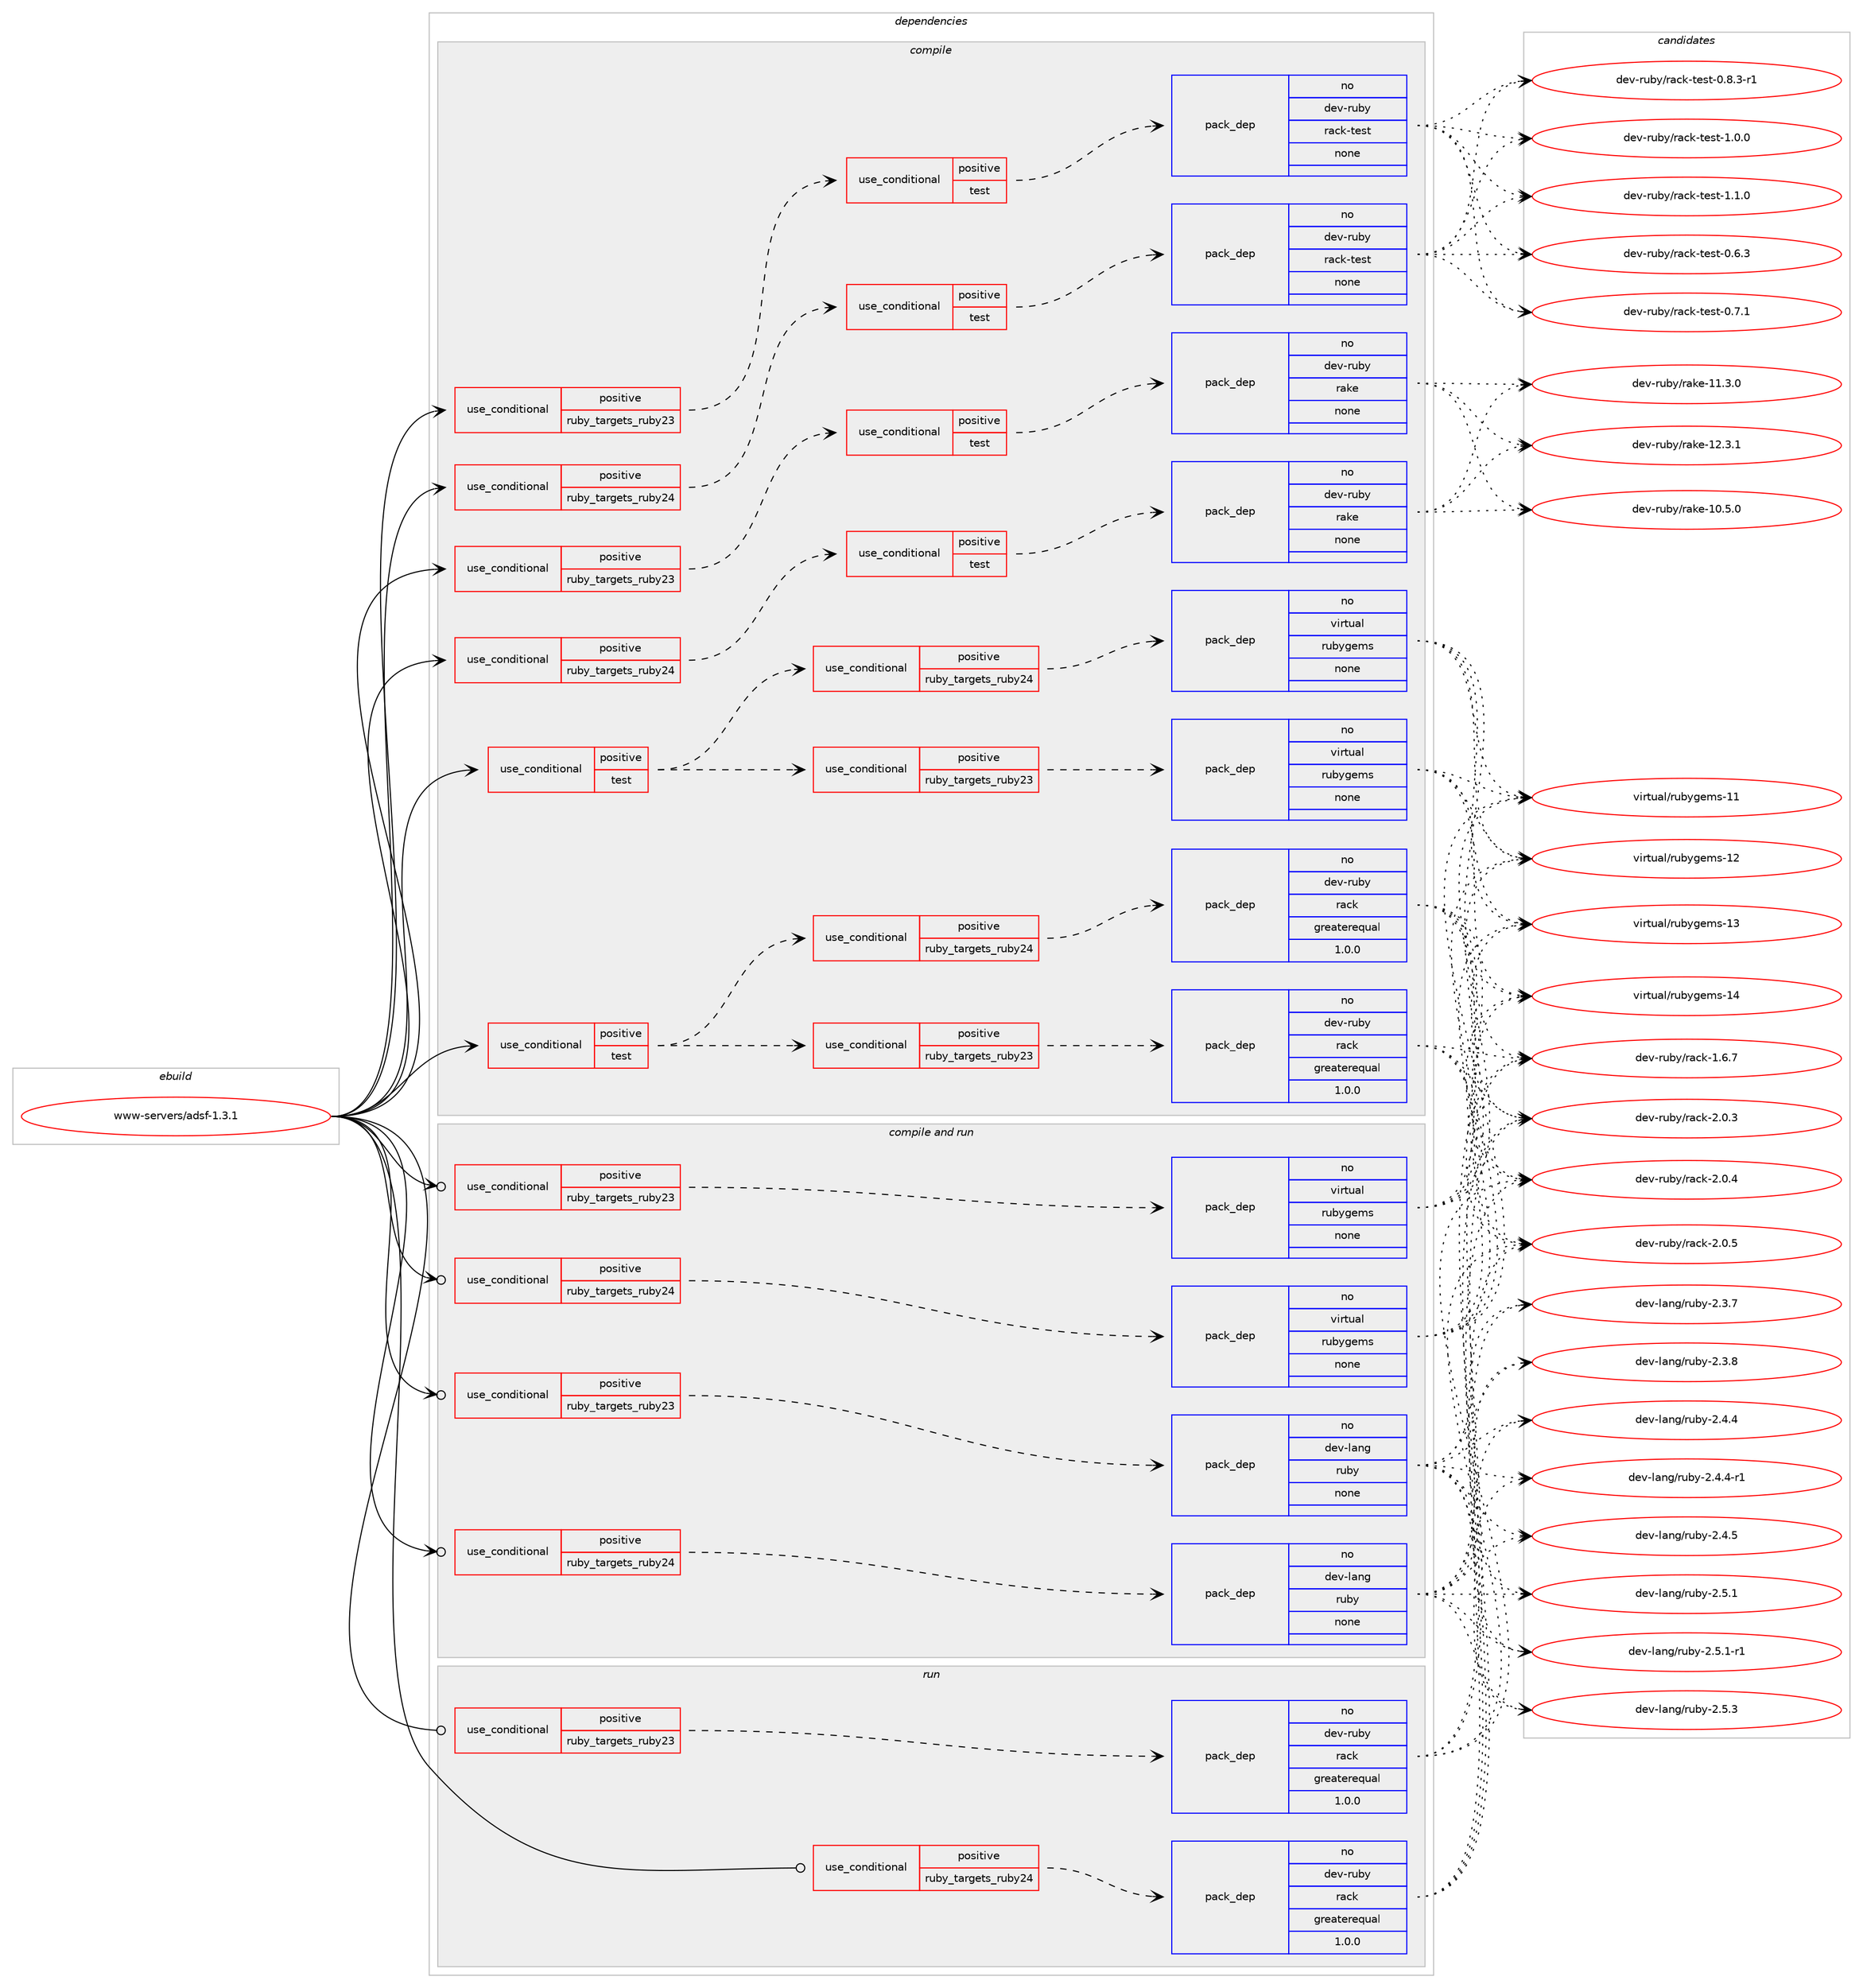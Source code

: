 digraph prolog {

# *************
# Graph options
# *************

newrank=true;
concentrate=true;
compound=true;
graph [rankdir=LR,fontname=Helvetica,fontsize=10,ranksep=1.5];#, ranksep=2.5, nodesep=0.2];
edge  [arrowhead=vee];
node  [fontname=Helvetica,fontsize=10];

# **********
# The ebuild
# **********

subgraph cluster_leftcol {
color=gray;
rank=same;
label=<<i>ebuild</i>>;
id [label="www-servers/adsf-1.3.1", color=red, width=4, href="../www-servers/adsf-1.3.1.svg"];
}

# ****************
# The dependencies
# ****************

subgraph cluster_midcol {
color=gray;
label=<<i>dependencies</i>>;
subgraph cluster_compile {
fillcolor="#eeeeee";
style=filled;
label=<<i>compile</i>>;
subgraph cond2084 {
dependency10484 [label=<<TABLE BORDER="0" CELLBORDER="1" CELLSPACING="0" CELLPADDING="4"><TR><TD ROWSPAN="3" CELLPADDING="10">use_conditional</TD></TR><TR><TD>positive</TD></TR><TR><TD>ruby_targets_ruby23</TD></TR></TABLE>>, shape=none, color=red];
subgraph cond2085 {
dependency10485 [label=<<TABLE BORDER="0" CELLBORDER="1" CELLSPACING="0" CELLPADDING="4"><TR><TD ROWSPAN="3" CELLPADDING="10">use_conditional</TD></TR><TR><TD>positive</TD></TR><TR><TD>test</TD></TR></TABLE>>, shape=none, color=red];
subgraph pack8177 {
dependency10486 [label=<<TABLE BORDER="0" CELLBORDER="1" CELLSPACING="0" CELLPADDING="4" WIDTH="220"><TR><TD ROWSPAN="6" CELLPADDING="30">pack_dep</TD></TR><TR><TD WIDTH="110">no</TD></TR><TR><TD>dev-ruby</TD></TR><TR><TD>rack-test</TD></TR><TR><TD>none</TD></TR><TR><TD></TD></TR></TABLE>>, shape=none, color=blue];
}
dependency10485:e -> dependency10486:w [weight=20,style="dashed",arrowhead="vee"];
}
dependency10484:e -> dependency10485:w [weight=20,style="dashed",arrowhead="vee"];
}
id:e -> dependency10484:w [weight=20,style="solid",arrowhead="vee"];
subgraph cond2086 {
dependency10487 [label=<<TABLE BORDER="0" CELLBORDER="1" CELLSPACING="0" CELLPADDING="4"><TR><TD ROWSPAN="3" CELLPADDING="10">use_conditional</TD></TR><TR><TD>positive</TD></TR><TR><TD>ruby_targets_ruby23</TD></TR></TABLE>>, shape=none, color=red];
subgraph cond2087 {
dependency10488 [label=<<TABLE BORDER="0" CELLBORDER="1" CELLSPACING="0" CELLPADDING="4"><TR><TD ROWSPAN="3" CELLPADDING="10">use_conditional</TD></TR><TR><TD>positive</TD></TR><TR><TD>test</TD></TR></TABLE>>, shape=none, color=red];
subgraph pack8178 {
dependency10489 [label=<<TABLE BORDER="0" CELLBORDER="1" CELLSPACING="0" CELLPADDING="4" WIDTH="220"><TR><TD ROWSPAN="6" CELLPADDING="30">pack_dep</TD></TR><TR><TD WIDTH="110">no</TD></TR><TR><TD>dev-ruby</TD></TR><TR><TD>rake</TD></TR><TR><TD>none</TD></TR><TR><TD></TD></TR></TABLE>>, shape=none, color=blue];
}
dependency10488:e -> dependency10489:w [weight=20,style="dashed",arrowhead="vee"];
}
dependency10487:e -> dependency10488:w [weight=20,style="dashed",arrowhead="vee"];
}
id:e -> dependency10487:w [weight=20,style="solid",arrowhead="vee"];
subgraph cond2088 {
dependency10490 [label=<<TABLE BORDER="0" CELLBORDER="1" CELLSPACING="0" CELLPADDING="4"><TR><TD ROWSPAN="3" CELLPADDING="10">use_conditional</TD></TR><TR><TD>positive</TD></TR><TR><TD>ruby_targets_ruby24</TD></TR></TABLE>>, shape=none, color=red];
subgraph cond2089 {
dependency10491 [label=<<TABLE BORDER="0" CELLBORDER="1" CELLSPACING="0" CELLPADDING="4"><TR><TD ROWSPAN="3" CELLPADDING="10">use_conditional</TD></TR><TR><TD>positive</TD></TR><TR><TD>test</TD></TR></TABLE>>, shape=none, color=red];
subgraph pack8179 {
dependency10492 [label=<<TABLE BORDER="0" CELLBORDER="1" CELLSPACING="0" CELLPADDING="4" WIDTH="220"><TR><TD ROWSPAN="6" CELLPADDING="30">pack_dep</TD></TR><TR><TD WIDTH="110">no</TD></TR><TR><TD>dev-ruby</TD></TR><TR><TD>rack-test</TD></TR><TR><TD>none</TD></TR><TR><TD></TD></TR></TABLE>>, shape=none, color=blue];
}
dependency10491:e -> dependency10492:w [weight=20,style="dashed",arrowhead="vee"];
}
dependency10490:e -> dependency10491:w [weight=20,style="dashed",arrowhead="vee"];
}
id:e -> dependency10490:w [weight=20,style="solid",arrowhead="vee"];
subgraph cond2090 {
dependency10493 [label=<<TABLE BORDER="0" CELLBORDER="1" CELLSPACING="0" CELLPADDING="4"><TR><TD ROWSPAN="3" CELLPADDING="10">use_conditional</TD></TR><TR><TD>positive</TD></TR><TR><TD>ruby_targets_ruby24</TD></TR></TABLE>>, shape=none, color=red];
subgraph cond2091 {
dependency10494 [label=<<TABLE BORDER="0" CELLBORDER="1" CELLSPACING="0" CELLPADDING="4"><TR><TD ROWSPAN="3" CELLPADDING="10">use_conditional</TD></TR><TR><TD>positive</TD></TR><TR><TD>test</TD></TR></TABLE>>, shape=none, color=red];
subgraph pack8180 {
dependency10495 [label=<<TABLE BORDER="0" CELLBORDER="1" CELLSPACING="0" CELLPADDING="4" WIDTH="220"><TR><TD ROWSPAN="6" CELLPADDING="30">pack_dep</TD></TR><TR><TD WIDTH="110">no</TD></TR><TR><TD>dev-ruby</TD></TR><TR><TD>rake</TD></TR><TR><TD>none</TD></TR><TR><TD></TD></TR></TABLE>>, shape=none, color=blue];
}
dependency10494:e -> dependency10495:w [weight=20,style="dashed",arrowhead="vee"];
}
dependency10493:e -> dependency10494:w [weight=20,style="dashed",arrowhead="vee"];
}
id:e -> dependency10493:w [weight=20,style="solid",arrowhead="vee"];
subgraph cond2092 {
dependency10496 [label=<<TABLE BORDER="0" CELLBORDER="1" CELLSPACING="0" CELLPADDING="4"><TR><TD ROWSPAN="3" CELLPADDING="10">use_conditional</TD></TR><TR><TD>positive</TD></TR><TR><TD>test</TD></TR></TABLE>>, shape=none, color=red];
subgraph cond2093 {
dependency10497 [label=<<TABLE BORDER="0" CELLBORDER="1" CELLSPACING="0" CELLPADDING="4"><TR><TD ROWSPAN="3" CELLPADDING="10">use_conditional</TD></TR><TR><TD>positive</TD></TR><TR><TD>ruby_targets_ruby23</TD></TR></TABLE>>, shape=none, color=red];
subgraph pack8181 {
dependency10498 [label=<<TABLE BORDER="0" CELLBORDER="1" CELLSPACING="0" CELLPADDING="4" WIDTH="220"><TR><TD ROWSPAN="6" CELLPADDING="30">pack_dep</TD></TR><TR><TD WIDTH="110">no</TD></TR><TR><TD>dev-ruby</TD></TR><TR><TD>rack</TD></TR><TR><TD>greaterequal</TD></TR><TR><TD>1.0.0</TD></TR></TABLE>>, shape=none, color=blue];
}
dependency10497:e -> dependency10498:w [weight=20,style="dashed",arrowhead="vee"];
}
dependency10496:e -> dependency10497:w [weight=20,style="dashed",arrowhead="vee"];
subgraph cond2094 {
dependency10499 [label=<<TABLE BORDER="0" CELLBORDER="1" CELLSPACING="0" CELLPADDING="4"><TR><TD ROWSPAN="3" CELLPADDING="10">use_conditional</TD></TR><TR><TD>positive</TD></TR><TR><TD>ruby_targets_ruby24</TD></TR></TABLE>>, shape=none, color=red];
subgraph pack8182 {
dependency10500 [label=<<TABLE BORDER="0" CELLBORDER="1" CELLSPACING="0" CELLPADDING="4" WIDTH="220"><TR><TD ROWSPAN="6" CELLPADDING="30">pack_dep</TD></TR><TR><TD WIDTH="110">no</TD></TR><TR><TD>dev-ruby</TD></TR><TR><TD>rack</TD></TR><TR><TD>greaterequal</TD></TR><TR><TD>1.0.0</TD></TR></TABLE>>, shape=none, color=blue];
}
dependency10499:e -> dependency10500:w [weight=20,style="dashed",arrowhead="vee"];
}
dependency10496:e -> dependency10499:w [weight=20,style="dashed",arrowhead="vee"];
}
id:e -> dependency10496:w [weight=20,style="solid",arrowhead="vee"];
subgraph cond2095 {
dependency10501 [label=<<TABLE BORDER="0" CELLBORDER="1" CELLSPACING="0" CELLPADDING="4"><TR><TD ROWSPAN="3" CELLPADDING="10">use_conditional</TD></TR><TR><TD>positive</TD></TR><TR><TD>test</TD></TR></TABLE>>, shape=none, color=red];
subgraph cond2096 {
dependency10502 [label=<<TABLE BORDER="0" CELLBORDER="1" CELLSPACING="0" CELLPADDING="4"><TR><TD ROWSPAN="3" CELLPADDING="10">use_conditional</TD></TR><TR><TD>positive</TD></TR><TR><TD>ruby_targets_ruby23</TD></TR></TABLE>>, shape=none, color=red];
subgraph pack8183 {
dependency10503 [label=<<TABLE BORDER="0" CELLBORDER="1" CELLSPACING="0" CELLPADDING="4" WIDTH="220"><TR><TD ROWSPAN="6" CELLPADDING="30">pack_dep</TD></TR><TR><TD WIDTH="110">no</TD></TR><TR><TD>virtual</TD></TR><TR><TD>rubygems</TD></TR><TR><TD>none</TD></TR><TR><TD></TD></TR></TABLE>>, shape=none, color=blue];
}
dependency10502:e -> dependency10503:w [weight=20,style="dashed",arrowhead="vee"];
}
dependency10501:e -> dependency10502:w [weight=20,style="dashed",arrowhead="vee"];
subgraph cond2097 {
dependency10504 [label=<<TABLE BORDER="0" CELLBORDER="1" CELLSPACING="0" CELLPADDING="4"><TR><TD ROWSPAN="3" CELLPADDING="10">use_conditional</TD></TR><TR><TD>positive</TD></TR><TR><TD>ruby_targets_ruby24</TD></TR></TABLE>>, shape=none, color=red];
subgraph pack8184 {
dependency10505 [label=<<TABLE BORDER="0" CELLBORDER="1" CELLSPACING="0" CELLPADDING="4" WIDTH="220"><TR><TD ROWSPAN="6" CELLPADDING="30">pack_dep</TD></TR><TR><TD WIDTH="110">no</TD></TR><TR><TD>virtual</TD></TR><TR><TD>rubygems</TD></TR><TR><TD>none</TD></TR><TR><TD></TD></TR></TABLE>>, shape=none, color=blue];
}
dependency10504:e -> dependency10505:w [weight=20,style="dashed",arrowhead="vee"];
}
dependency10501:e -> dependency10504:w [weight=20,style="dashed",arrowhead="vee"];
}
id:e -> dependency10501:w [weight=20,style="solid",arrowhead="vee"];
}
subgraph cluster_compileandrun {
fillcolor="#eeeeee";
style=filled;
label=<<i>compile and run</i>>;
subgraph cond2098 {
dependency10506 [label=<<TABLE BORDER="0" CELLBORDER="1" CELLSPACING="0" CELLPADDING="4"><TR><TD ROWSPAN="3" CELLPADDING="10">use_conditional</TD></TR><TR><TD>positive</TD></TR><TR><TD>ruby_targets_ruby23</TD></TR></TABLE>>, shape=none, color=red];
subgraph pack8185 {
dependency10507 [label=<<TABLE BORDER="0" CELLBORDER="1" CELLSPACING="0" CELLPADDING="4" WIDTH="220"><TR><TD ROWSPAN="6" CELLPADDING="30">pack_dep</TD></TR><TR><TD WIDTH="110">no</TD></TR><TR><TD>dev-lang</TD></TR><TR><TD>ruby</TD></TR><TR><TD>none</TD></TR><TR><TD></TD></TR></TABLE>>, shape=none, color=blue];
}
dependency10506:e -> dependency10507:w [weight=20,style="dashed",arrowhead="vee"];
}
id:e -> dependency10506:w [weight=20,style="solid",arrowhead="odotvee"];
subgraph cond2099 {
dependency10508 [label=<<TABLE BORDER="0" CELLBORDER="1" CELLSPACING="0" CELLPADDING="4"><TR><TD ROWSPAN="3" CELLPADDING="10">use_conditional</TD></TR><TR><TD>positive</TD></TR><TR><TD>ruby_targets_ruby23</TD></TR></TABLE>>, shape=none, color=red];
subgraph pack8186 {
dependency10509 [label=<<TABLE BORDER="0" CELLBORDER="1" CELLSPACING="0" CELLPADDING="4" WIDTH="220"><TR><TD ROWSPAN="6" CELLPADDING="30">pack_dep</TD></TR><TR><TD WIDTH="110">no</TD></TR><TR><TD>virtual</TD></TR><TR><TD>rubygems</TD></TR><TR><TD>none</TD></TR><TR><TD></TD></TR></TABLE>>, shape=none, color=blue];
}
dependency10508:e -> dependency10509:w [weight=20,style="dashed",arrowhead="vee"];
}
id:e -> dependency10508:w [weight=20,style="solid",arrowhead="odotvee"];
subgraph cond2100 {
dependency10510 [label=<<TABLE BORDER="0" CELLBORDER="1" CELLSPACING="0" CELLPADDING="4"><TR><TD ROWSPAN="3" CELLPADDING="10">use_conditional</TD></TR><TR><TD>positive</TD></TR><TR><TD>ruby_targets_ruby24</TD></TR></TABLE>>, shape=none, color=red];
subgraph pack8187 {
dependency10511 [label=<<TABLE BORDER="0" CELLBORDER="1" CELLSPACING="0" CELLPADDING="4" WIDTH="220"><TR><TD ROWSPAN="6" CELLPADDING="30">pack_dep</TD></TR><TR><TD WIDTH="110">no</TD></TR><TR><TD>dev-lang</TD></TR><TR><TD>ruby</TD></TR><TR><TD>none</TD></TR><TR><TD></TD></TR></TABLE>>, shape=none, color=blue];
}
dependency10510:e -> dependency10511:w [weight=20,style="dashed",arrowhead="vee"];
}
id:e -> dependency10510:w [weight=20,style="solid",arrowhead="odotvee"];
subgraph cond2101 {
dependency10512 [label=<<TABLE BORDER="0" CELLBORDER="1" CELLSPACING="0" CELLPADDING="4"><TR><TD ROWSPAN="3" CELLPADDING="10">use_conditional</TD></TR><TR><TD>positive</TD></TR><TR><TD>ruby_targets_ruby24</TD></TR></TABLE>>, shape=none, color=red];
subgraph pack8188 {
dependency10513 [label=<<TABLE BORDER="0" CELLBORDER="1" CELLSPACING="0" CELLPADDING="4" WIDTH="220"><TR><TD ROWSPAN="6" CELLPADDING="30">pack_dep</TD></TR><TR><TD WIDTH="110">no</TD></TR><TR><TD>virtual</TD></TR><TR><TD>rubygems</TD></TR><TR><TD>none</TD></TR><TR><TD></TD></TR></TABLE>>, shape=none, color=blue];
}
dependency10512:e -> dependency10513:w [weight=20,style="dashed",arrowhead="vee"];
}
id:e -> dependency10512:w [weight=20,style="solid",arrowhead="odotvee"];
}
subgraph cluster_run {
fillcolor="#eeeeee";
style=filled;
label=<<i>run</i>>;
subgraph cond2102 {
dependency10514 [label=<<TABLE BORDER="0" CELLBORDER="1" CELLSPACING="0" CELLPADDING="4"><TR><TD ROWSPAN="3" CELLPADDING="10">use_conditional</TD></TR><TR><TD>positive</TD></TR><TR><TD>ruby_targets_ruby23</TD></TR></TABLE>>, shape=none, color=red];
subgraph pack8189 {
dependency10515 [label=<<TABLE BORDER="0" CELLBORDER="1" CELLSPACING="0" CELLPADDING="4" WIDTH="220"><TR><TD ROWSPAN="6" CELLPADDING="30">pack_dep</TD></TR><TR><TD WIDTH="110">no</TD></TR><TR><TD>dev-ruby</TD></TR><TR><TD>rack</TD></TR><TR><TD>greaterequal</TD></TR><TR><TD>1.0.0</TD></TR></TABLE>>, shape=none, color=blue];
}
dependency10514:e -> dependency10515:w [weight=20,style="dashed",arrowhead="vee"];
}
id:e -> dependency10514:w [weight=20,style="solid",arrowhead="odot"];
subgraph cond2103 {
dependency10516 [label=<<TABLE BORDER="0" CELLBORDER="1" CELLSPACING="0" CELLPADDING="4"><TR><TD ROWSPAN="3" CELLPADDING="10">use_conditional</TD></TR><TR><TD>positive</TD></TR><TR><TD>ruby_targets_ruby24</TD></TR></TABLE>>, shape=none, color=red];
subgraph pack8190 {
dependency10517 [label=<<TABLE BORDER="0" CELLBORDER="1" CELLSPACING="0" CELLPADDING="4" WIDTH="220"><TR><TD ROWSPAN="6" CELLPADDING="30">pack_dep</TD></TR><TR><TD WIDTH="110">no</TD></TR><TR><TD>dev-ruby</TD></TR><TR><TD>rack</TD></TR><TR><TD>greaterequal</TD></TR><TR><TD>1.0.0</TD></TR></TABLE>>, shape=none, color=blue];
}
dependency10516:e -> dependency10517:w [weight=20,style="dashed",arrowhead="vee"];
}
id:e -> dependency10516:w [weight=20,style="solid",arrowhead="odot"];
}
}

# **************
# The candidates
# **************

subgraph cluster_choices {
rank=same;
color=gray;
label=<<i>candidates</i>>;

subgraph choice8177 {
color=black;
nodesep=1;
choice100101118451141179812147114979910745116101115116454846544651 [label="dev-ruby/rack-test-0.6.3", color=red, width=4,href="../dev-ruby/rack-test-0.6.3.svg"];
choice100101118451141179812147114979910745116101115116454846554649 [label="dev-ruby/rack-test-0.7.1", color=red, width=4,href="../dev-ruby/rack-test-0.7.1.svg"];
choice1001011184511411798121471149799107451161011151164548465646514511449 [label="dev-ruby/rack-test-0.8.3-r1", color=red, width=4,href="../dev-ruby/rack-test-0.8.3-r1.svg"];
choice100101118451141179812147114979910745116101115116454946484648 [label="dev-ruby/rack-test-1.0.0", color=red, width=4,href="../dev-ruby/rack-test-1.0.0.svg"];
choice100101118451141179812147114979910745116101115116454946494648 [label="dev-ruby/rack-test-1.1.0", color=red, width=4,href="../dev-ruby/rack-test-1.1.0.svg"];
dependency10486:e -> choice100101118451141179812147114979910745116101115116454846544651:w [style=dotted,weight="100"];
dependency10486:e -> choice100101118451141179812147114979910745116101115116454846554649:w [style=dotted,weight="100"];
dependency10486:e -> choice1001011184511411798121471149799107451161011151164548465646514511449:w [style=dotted,weight="100"];
dependency10486:e -> choice100101118451141179812147114979910745116101115116454946484648:w [style=dotted,weight="100"];
dependency10486:e -> choice100101118451141179812147114979910745116101115116454946494648:w [style=dotted,weight="100"];
}
subgraph choice8178 {
color=black;
nodesep=1;
choice1001011184511411798121471149710710145494846534648 [label="dev-ruby/rake-10.5.0", color=red, width=4,href="../dev-ruby/rake-10.5.0.svg"];
choice1001011184511411798121471149710710145494946514648 [label="dev-ruby/rake-11.3.0", color=red, width=4,href="../dev-ruby/rake-11.3.0.svg"];
choice1001011184511411798121471149710710145495046514649 [label="dev-ruby/rake-12.3.1", color=red, width=4,href="../dev-ruby/rake-12.3.1.svg"];
dependency10489:e -> choice1001011184511411798121471149710710145494846534648:w [style=dotted,weight="100"];
dependency10489:e -> choice1001011184511411798121471149710710145494946514648:w [style=dotted,weight="100"];
dependency10489:e -> choice1001011184511411798121471149710710145495046514649:w [style=dotted,weight="100"];
}
subgraph choice8179 {
color=black;
nodesep=1;
choice100101118451141179812147114979910745116101115116454846544651 [label="dev-ruby/rack-test-0.6.3", color=red, width=4,href="../dev-ruby/rack-test-0.6.3.svg"];
choice100101118451141179812147114979910745116101115116454846554649 [label="dev-ruby/rack-test-0.7.1", color=red, width=4,href="../dev-ruby/rack-test-0.7.1.svg"];
choice1001011184511411798121471149799107451161011151164548465646514511449 [label="dev-ruby/rack-test-0.8.3-r1", color=red, width=4,href="../dev-ruby/rack-test-0.8.3-r1.svg"];
choice100101118451141179812147114979910745116101115116454946484648 [label="dev-ruby/rack-test-1.0.0", color=red, width=4,href="../dev-ruby/rack-test-1.0.0.svg"];
choice100101118451141179812147114979910745116101115116454946494648 [label="dev-ruby/rack-test-1.1.0", color=red, width=4,href="../dev-ruby/rack-test-1.1.0.svg"];
dependency10492:e -> choice100101118451141179812147114979910745116101115116454846544651:w [style=dotted,weight="100"];
dependency10492:e -> choice100101118451141179812147114979910745116101115116454846554649:w [style=dotted,weight="100"];
dependency10492:e -> choice1001011184511411798121471149799107451161011151164548465646514511449:w [style=dotted,weight="100"];
dependency10492:e -> choice100101118451141179812147114979910745116101115116454946484648:w [style=dotted,weight="100"];
dependency10492:e -> choice100101118451141179812147114979910745116101115116454946494648:w [style=dotted,weight="100"];
}
subgraph choice8180 {
color=black;
nodesep=1;
choice1001011184511411798121471149710710145494846534648 [label="dev-ruby/rake-10.5.0", color=red, width=4,href="../dev-ruby/rake-10.5.0.svg"];
choice1001011184511411798121471149710710145494946514648 [label="dev-ruby/rake-11.3.0", color=red, width=4,href="../dev-ruby/rake-11.3.0.svg"];
choice1001011184511411798121471149710710145495046514649 [label="dev-ruby/rake-12.3.1", color=red, width=4,href="../dev-ruby/rake-12.3.1.svg"];
dependency10495:e -> choice1001011184511411798121471149710710145494846534648:w [style=dotted,weight="100"];
dependency10495:e -> choice1001011184511411798121471149710710145494946514648:w [style=dotted,weight="100"];
dependency10495:e -> choice1001011184511411798121471149710710145495046514649:w [style=dotted,weight="100"];
}
subgraph choice8181 {
color=black;
nodesep=1;
choice1001011184511411798121471149799107454946544655 [label="dev-ruby/rack-1.6.7", color=red, width=4,href="../dev-ruby/rack-1.6.7.svg"];
choice1001011184511411798121471149799107455046484651 [label="dev-ruby/rack-2.0.3", color=red, width=4,href="../dev-ruby/rack-2.0.3.svg"];
choice1001011184511411798121471149799107455046484652 [label="dev-ruby/rack-2.0.4", color=red, width=4,href="../dev-ruby/rack-2.0.4.svg"];
choice1001011184511411798121471149799107455046484653 [label="dev-ruby/rack-2.0.5", color=red, width=4,href="../dev-ruby/rack-2.0.5.svg"];
dependency10498:e -> choice1001011184511411798121471149799107454946544655:w [style=dotted,weight="100"];
dependency10498:e -> choice1001011184511411798121471149799107455046484651:w [style=dotted,weight="100"];
dependency10498:e -> choice1001011184511411798121471149799107455046484652:w [style=dotted,weight="100"];
dependency10498:e -> choice1001011184511411798121471149799107455046484653:w [style=dotted,weight="100"];
}
subgraph choice8182 {
color=black;
nodesep=1;
choice1001011184511411798121471149799107454946544655 [label="dev-ruby/rack-1.6.7", color=red, width=4,href="../dev-ruby/rack-1.6.7.svg"];
choice1001011184511411798121471149799107455046484651 [label="dev-ruby/rack-2.0.3", color=red, width=4,href="../dev-ruby/rack-2.0.3.svg"];
choice1001011184511411798121471149799107455046484652 [label="dev-ruby/rack-2.0.4", color=red, width=4,href="../dev-ruby/rack-2.0.4.svg"];
choice1001011184511411798121471149799107455046484653 [label="dev-ruby/rack-2.0.5", color=red, width=4,href="../dev-ruby/rack-2.0.5.svg"];
dependency10500:e -> choice1001011184511411798121471149799107454946544655:w [style=dotted,weight="100"];
dependency10500:e -> choice1001011184511411798121471149799107455046484651:w [style=dotted,weight="100"];
dependency10500:e -> choice1001011184511411798121471149799107455046484652:w [style=dotted,weight="100"];
dependency10500:e -> choice1001011184511411798121471149799107455046484653:w [style=dotted,weight="100"];
}
subgraph choice8183 {
color=black;
nodesep=1;
choice118105114116117971084711411798121103101109115454949 [label="virtual/rubygems-11", color=red, width=4,href="../virtual/rubygems-11.svg"];
choice118105114116117971084711411798121103101109115454950 [label="virtual/rubygems-12", color=red, width=4,href="../virtual/rubygems-12.svg"];
choice118105114116117971084711411798121103101109115454951 [label="virtual/rubygems-13", color=red, width=4,href="../virtual/rubygems-13.svg"];
choice118105114116117971084711411798121103101109115454952 [label="virtual/rubygems-14", color=red, width=4,href="../virtual/rubygems-14.svg"];
dependency10503:e -> choice118105114116117971084711411798121103101109115454949:w [style=dotted,weight="100"];
dependency10503:e -> choice118105114116117971084711411798121103101109115454950:w [style=dotted,weight="100"];
dependency10503:e -> choice118105114116117971084711411798121103101109115454951:w [style=dotted,weight="100"];
dependency10503:e -> choice118105114116117971084711411798121103101109115454952:w [style=dotted,weight="100"];
}
subgraph choice8184 {
color=black;
nodesep=1;
choice118105114116117971084711411798121103101109115454949 [label="virtual/rubygems-11", color=red, width=4,href="../virtual/rubygems-11.svg"];
choice118105114116117971084711411798121103101109115454950 [label="virtual/rubygems-12", color=red, width=4,href="../virtual/rubygems-12.svg"];
choice118105114116117971084711411798121103101109115454951 [label="virtual/rubygems-13", color=red, width=4,href="../virtual/rubygems-13.svg"];
choice118105114116117971084711411798121103101109115454952 [label="virtual/rubygems-14", color=red, width=4,href="../virtual/rubygems-14.svg"];
dependency10505:e -> choice118105114116117971084711411798121103101109115454949:w [style=dotted,weight="100"];
dependency10505:e -> choice118105114116117971084711411798121103101109115454950:w [style=dotted,weight="100"];
dependency10505:e -> choice118105114116117971084711411798121103101109115454951:w [style=dotted,weight="100"];
dependency10505:e -> choice118105114116117971084711411798121103101109115454952:w [style=dotted,weight="100"];
}
subgraph choice8185 {
color=black;
nodesep=1;
choice10010111845108971101034711411798121455046514655 [label="dev-lang/ruby-2.3.7", color=red, width=4,href="../dev-lang/ruby-2.3.7.svg"];
choice10010111845108971101034711411798121455046514656 [label="dev-lang/ruby-2.3.8", color=red, width=4,href="../dev-lang/ruby-2.3.8.svg"];
choice10010111845108971101034711411798121455046524652 [label="dev-lang/ruby-2.4.4", color=red, width=4,href="../dev-lang/ruby-2.4.4.svg"];
choice100101118451089711010347114117981214550465246524511449 [label="dev-lang/ruby-2.4.4-r1", color=red, width=4,href="../dev-lang/ruby-2.4.4-r1.svg"];
choice10010111845108971101034711411798121455046524653 [label="dev-lang/ruby-2.4.5", color=red, width=4,href="../dev-lang/ruby-2.4.5.svg"];
choice10010111845108971101034711411798121455046534649 [label="dev-lang/ruby-2.5.1", color=red, width=4,href="../dev-lang/ruby-2.5.1.svg"];
choice100101118451089711010347114117981214550465346494511449 [label="dev-lang/ruby-2.5.1-r1", color=red, width=4,href="../dev-lang/ruby-2.5.1-r1.svg"];
choice10010111845108971101034711411798121455046534651 [label="dev-lang/ruby-2.5.3", color=red, width=4,href="../dev-lang/ruby-2.5.3.svg"];
dependency10507:e -> choice10010111845108971101034711411798121455046514655:w [style=dotted,weight="100"];
dependency10507:e -> choice10010111845108971101034711411798121455046514656:w [style=dotted,weight="100"];
dependency10507:e -> choice10010111845108971101034711411798121455046524652:w [style=dotted,weight="100"];
dependency10507:e -> choice100101118451089711010347114117981214550465246524511449:w [style=dotted,weight="100"];
dependency10507:e -> choice10010111845108971101034711411798121455046524653:w [style=dotted,weight="100"];
dependency10507:e -> choice10010111845108971101034711411798121455046534649:w [style=dotted,weight="100"];
dependency10507:e -> choice100101118451089711010347114117981214550465346494511449:w [style=dotted,weight="100"];
dependency10507:e -> choice10010111845108971101034711411798121455046534651:w [style=dotted,weight="100"];
}
subgraph choice8186 {
color=black;
nodesep=1;
choice118105114116117971084711411798121103101109115454949 [label="virtual/rubygems-11", color=red, width=4,href="../virtual/rubygems-11.svg"];
choice118105114116117971084711411798121103101109115454950 [label="virtual/rubygems-12", color=red, width=4,href="../virtual/rubygems-12.svg"];
choice118105114116117971084711411798121103101109115454951 [label="virtual/rubygems-13", color=red, width=4,href="../virtual/rubygems-13.svg"];
choice118105114116117971084711411798121103101109115454952 [label="virtual/rubygems-14", color=red, width=4,href="../virtual/rubygems-14.svg"];
dependency10509:e -> choice118105114116117971084711411798121103101109115454949:w [style=dotted,weight="100"];
dependency10509:e -> choice118105114116117971084711411798121103101109115454950:w [style=dotted,weight="100"];
dependency10509:e -> choice118105114116117971084711411798121103101109115454951:w [style=dotted,weight="100"];
dependency10509:e -> choice118105114116117971084711411798121103101109115454952:w [style=dotted,weight="100"];
}
subgraph choice8187 {
color=black;
nodesep=1;
choice10010111845108971101034711411798121455046514655 [label="dev-lang/ruby-2.3.7", color=red, width=4,href="../dev-lang/ruby-2.3.7.svg"];
choice10010111845108971101034711411798121455046514656 [label="dev-lang/ruby-2.3.8", color=red, width=4,href="../dev-lang/ruby-2.3.8.svg"];
choice10010111845108971101034711411798121455046524652 [label="dev-lang/ruby-2.4.4", color=red, width=4,href="../dev-lang/ruby-2.4.4.svg"];
choice100101118451089711010347114117981214550465246524511449 [label="dev-lang/ruby-2.4.4-r1", color=red, width=4,href="../dev-lang/ruby-2.4.4-r1.svg"];
choice10010111845108971101034711411798121455046524653 [label="dev-lang/ruby-2.4.5", color=red, width=4,href="../dev-lang/ruby-2.4.5.svg"];
choice10010111845108971101034711411798121455046534649 [label="dev-lang/ruby-2.5.1", color=red, width=4,href="../dev-lang/ruby-2.5.1.svg"];
choice100101118451089711010347114117981214550465346494511449 [label="dev-lang/ruby-2.5.1-r1", color=red, width=4,href="../dev-lang/ruby-2.5.1-r1.svg"];
choice10010111845108971101034711411798121455046534651 [label="dev-lang/ruby-2.5.3", color=red, width=4,href="../dev-lang/ruby-2.5.3.svg"];
dependency10511:e -> choice10010111845108971101034711411798121455046514655:w [style=dotted,weight="100"];
dependency10511:e -> choice10010111845108971101034711411798121455046514656:w [style=dotted,weight="100"];
dependency10511:e -> choice10010111845108971101034711411798121455046524652:w [style=dotted,weight="100"];
dependency10511:e -> choice100101118451089711010347114117981214550465246524511449:w [style=dotted,weight="100"];
dependency10511:e -> choice10010111845108971101034711411798121455046524653:w [style=dotted,weight="100"];
dependency10511:e -> choice10010111845108971101034711411798121455046534649:w [style=dotted,weight="100"];
dependency10511:e -> choice100101118451089711010347114117981214550465346494511449:w [style=dotted,weight="100"];
dependency10511:e -> choice10010111845108971101034711411798121455046534651:w [style=dotted,weight="100"];
}
subgraph choice8188 {
color=black;
nodesep=1;
choice118105114116117971084711411798121103101109115454949 [label="virtual/rubygems-11", color=red, width=4,href="../virtual/rubygems-11.svg"];
choice118105114116117971084711411798121103101109115454950 [label="virtual/rubygems-12", color=red, width=4,href="../virtual/rubygems-12.svg"];
choice118105114116117971084711411798121103101109115454951 [label="virtual/rubygems-13", color=red, width=4,href="../virtual/rubygems-13.svg"];
choice118105114116117971084711411798121103101109115454952 [label="virtual/rubygems-14", color=red, width=4,href="../virtual/rubygems-14.svg"];
dependency10513:e -> choice118105114116117971084711411798121103101109115454949:w [style=dotted,weight="100"];
dependency10513:e -> choice118105114116117971084711411798121103101109115454950:w [style=dotted,weight="100"];
dependency10513:e -> choice118105114116117971084711411798121103101109115454951:w [style=dotted,weight="100"];
dependency10513:e -> choice118105114116117971084711411798121103101109115454952:w [style=dotted,weight="100"];
}
subgraph choice8189 {
color=black;
nodesep=1;
choice1001011184511411798121471149799107454946544655 [label="dev-ruby/rack-1.6.7", color=red, width=4,href="../dev-ruby/rack-1.6.7.svg"];
choice1001011184511411798121471149799107455046484651 [label="dev-ruby/rack-2.0.3", color=red, width=4,href="../dev-ruby/rack-2.0.3.svg"];
choice1001011184511411798121471149799107455046484652 [label="dev-ruby/rack-2.0.4", color=red, width=4,href="../dev-ruby/rack-2.0.4.svg"];
choice1001011184511411798121471149799107455046484653 [label="dev-ruby/rack-2.0.5", color=red, width=4,href="../dev-ruby/rack-2.0.5.svg"];
dependency10515:e -> choice1001011184511411798121471149799107454946544655:w [style=dotted,weight="100"];
dependency10515:e -> choice1001011184511411798121471149799107455046484651:w [style=dotted,weight="100"];
dependency10515:e -> choice1001011184511411798121471149799107455046484652:w [style=dotted,weight="100"];
dependency10515:e -> choice1001011184511411798121471149799107455046484653:w [style=dotted,weight="100"];
}
subgraph choice8190 {
color=black;
nodesep=1;
choice1001011184511411798121471149799107454946544655 [label="dev-ruby/rack-1.6.7", color=red, width=4,href="../dev-ruby/rack-1.6.7.svg"];
choice1001011184511411798121471149799107455046484651 [label="dev-ruby/rack-2.0.3", color=red, width=4,href="../dev-ruby/rack-2.0.3.svg"];
choice1001011184511411798121471149799107455046484652 [label="dev-ruby/rack-2.0.4", color=red, width=4,href="../dev-ruby/rack-2.0.4.svg"];
choice1001011184511411798121471149799107455046484653 [label="dev-ruby/rack-2.0.5", color=red, width=4,href="../dev-ruby/rack-2.0.5.svg"];
dependency10517:e -> choice1001011184511411798121471149799107454946544655:w [style=dotted,weight="100"];
dependency10517:e -> choice1001011184511411798121471149799107455046484651:w [style=dotted,weight="100"];
dependency10517:e -> choice1001011184511411798121471149799107455046484652:w [style=dotted,weight="100"];
dependency10517:e -> choice1001011184511411798121471149799107455046484653:w [style=dotted,weight="100"];
}
}

}
